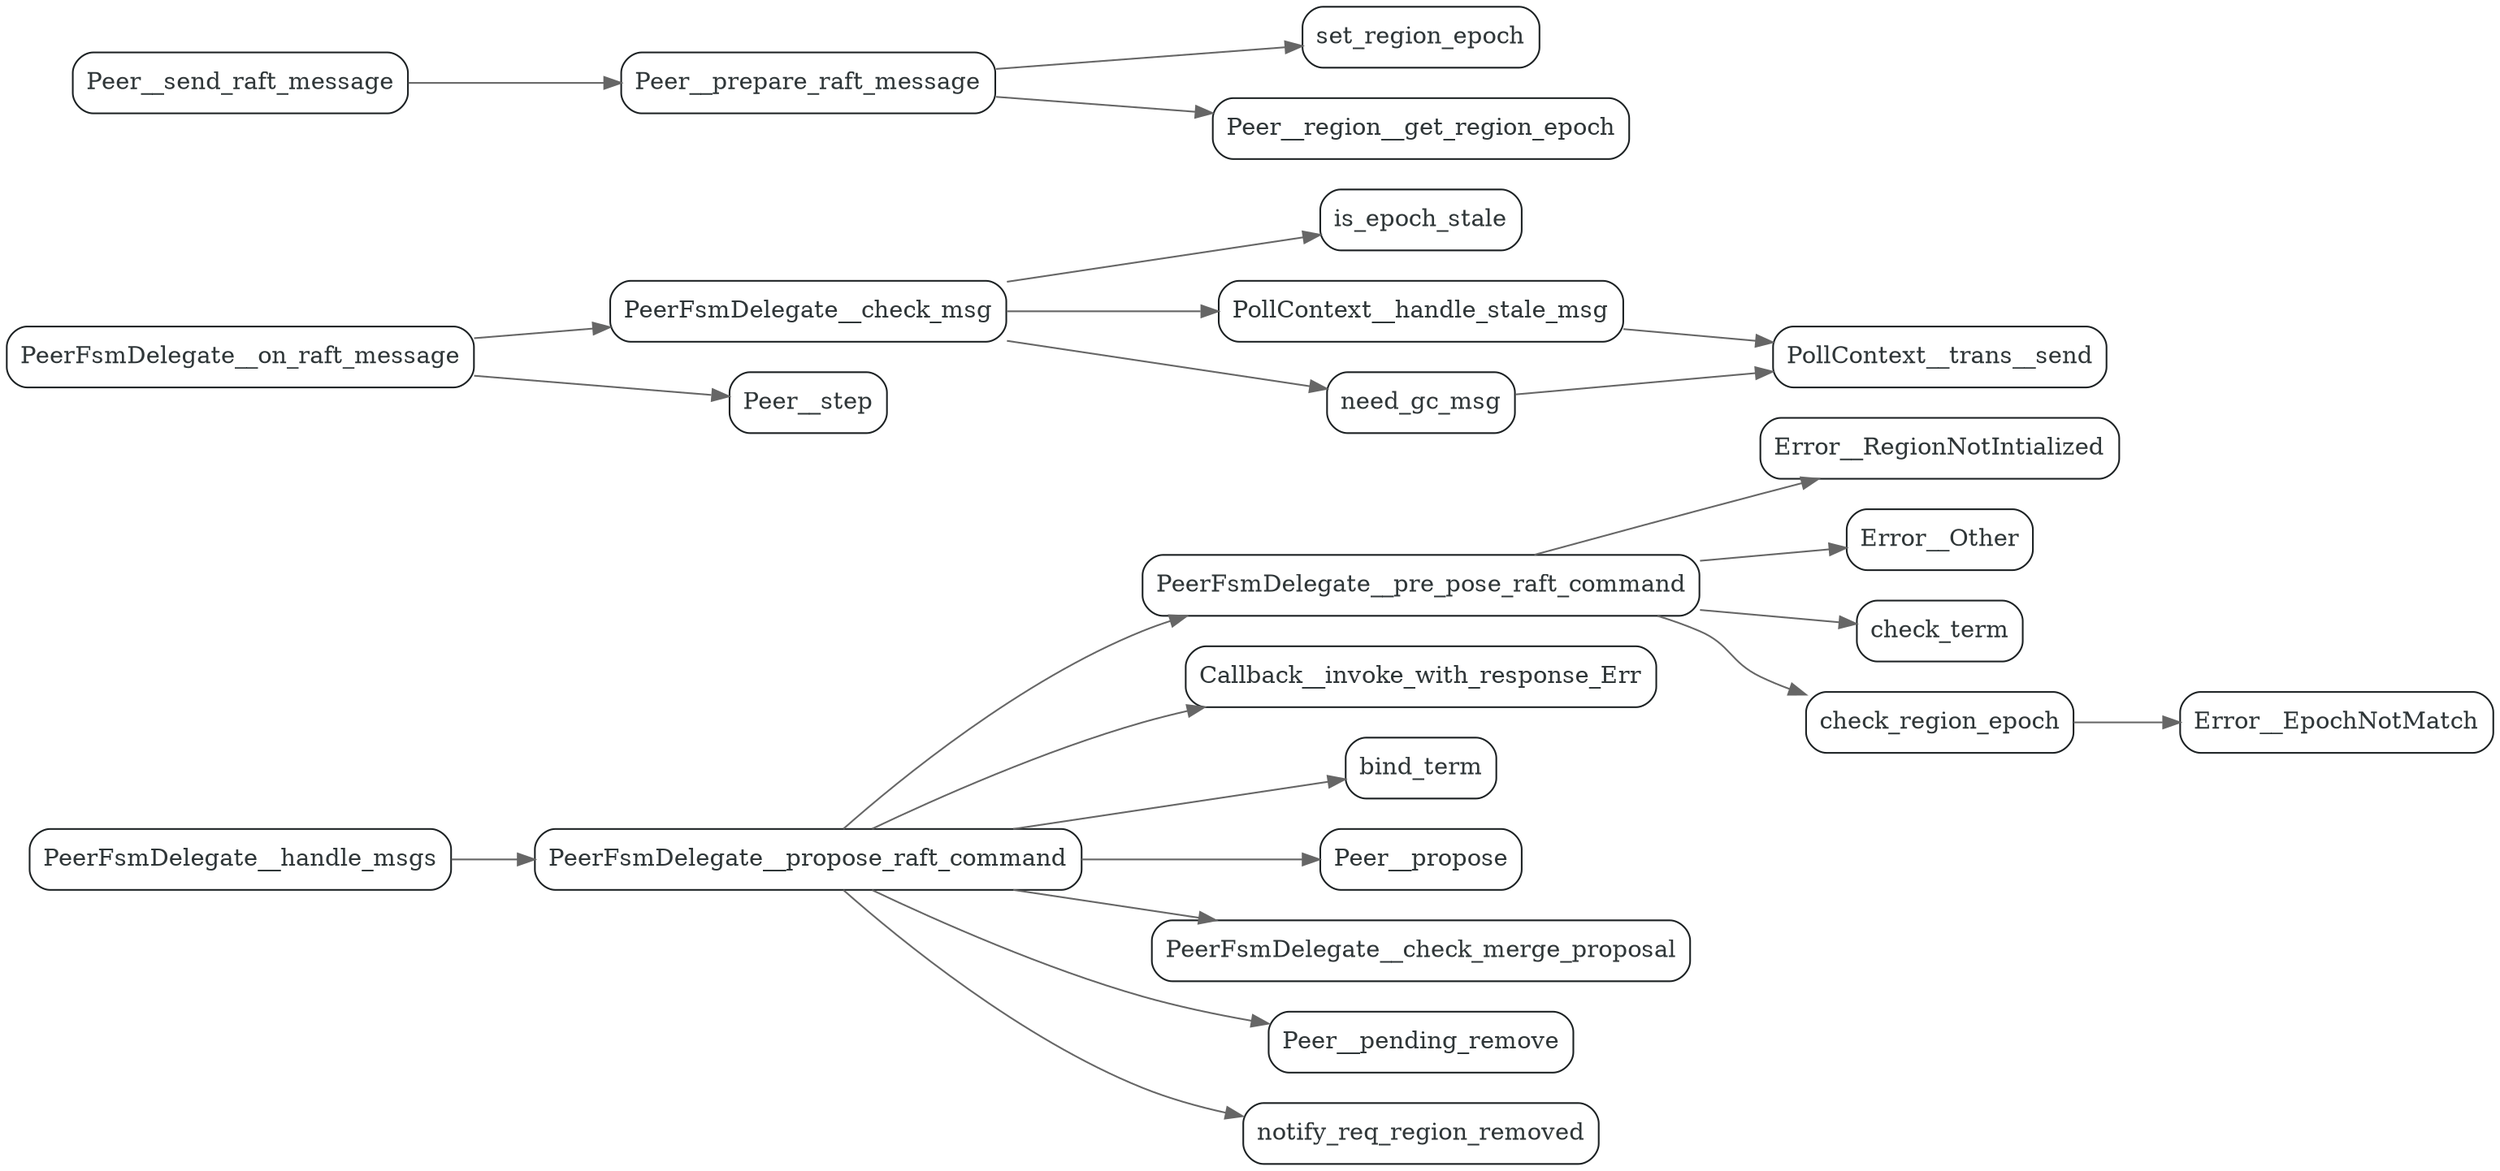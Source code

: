 #include "styles.h"
digraph propose_batch_split {
  node[shape=box;style="rounded";color="#1c2123";fontcolor="#2f3638"];
  edge[color=gray40];
  newrank=true;
  rankdir=LR;

  PeerFsmDelegate__handle_msgs -> {
    PeerFsmDelegate__propose_raft_command;
  }
  PeerFsmDelegate__propose_raft_command -> {
    PeerFsmDelegate__pre_pose_raft_command;
    Callback__invoke_with_response_Err;
    bind_term;
    Peer__propose;
    PeerFsmDelegate__check_merge_proposal;
    Peer__pending_remove;
    notify_req_region_removed;
  }
  PeerFsmDelegate__pre_pose_raft_command -> {
    Error__RegionNotIntialized;
    Error__Other;
    check_term;
    check_region_epoch;
  }
  check_region_epoch -> Error__EpochNotMatch;
  PeerFsmDelegate__on_raft_message -> {
    PeerFsmDelegate__check_msg;
    Peer__step;
  }

  PeerFsmDelegate__check_msg -> {
    is_epoch_stale;
    PollContext__handle_stale_msg;
    need_gc_msg;
  }
  need_gc_msg -> PollContext__trans__send;
  PollContext__handle_stale_msg -> PollContext__trans__send;
  Peer__send_raft_message -> {
    Peer__prepare_raft_message;
  }
  Peer__prepare_raft_message -> {
    set_region_epoch;
    Peer__region__get_region_epoch;
  }

}

